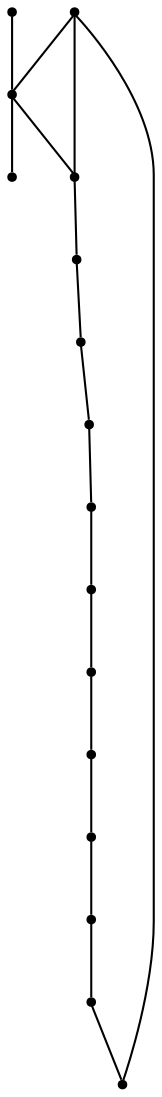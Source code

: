 graph {
  node [shape=point,comment="{\"directed\":false,\"doi\":\"10.1007/978-3-642-11805-0_10\",\"figure\":\"13 (9)\"}"]

  v0 [pos="1629.3366279069767,683.3291536417876"]
  v1 [pos="1616.3269738485646,682.2037267424845"]
  v2 [pos="1658.5458691974018,696.2713403788482"]
  v3 [pos="1682.6262507239053,722.0933208725671"]
  v4 [pos="1687.755046862225,734.0976412599739"]
  v5 [pos="1690.6322283900058,746.852203845978"]
  v6 [pos="1686.6917994299602,780.6770221970298"]
  v7 [pos="1616.3894860023674,832.3207923802464"]
  v8 [pos="1542.0216874943221,746.8522038459779"]
  v9 [pos="1545.023956955311,734.0976412599739"]
  v10 [pos="1550.0276651604229,722.0933208725671"]
  v11 [pos="1574.1080784997275,696.2713403788482"]
  v12 [pos="1603.3172561645506,683.3291536417877"]
  v13 [pos="1545.9621482671691,780.6770221970298"]
  v14 [pos="1654.7930721371672,883.83952219703"]
  v15 [pos="1579.737258183679,883.83952219703"]

  v0 -- v1 [id="-1",pos="1629.3366279069767,683.3291536417876 1625.4538341686125,682.5330449949288 1621.4290021743634,682.2036631410774 1616.3269738485646,682.2037267424845"]
  v13 -- v6 [id="-2",pos="1545.9621482671691,780.6770221970298 1686.6917994299602,780.6770221970298 1686.6917994299602,780.6770221970298 1686.6917994299602,780.6770221970298"]
  v15 -- v7 [id="-4",pos="1579.737258183679,883.83952219703 1616.3894860023674,832.3207923802464 1616.3894860023674,832.3207923802464 1616.3894860023674,832.3207923802464"]
  v7 -- v14 [id="-5",pos="1616.3894860023674,832.3207923802464 1654.7930721371672,883.83952219703 1654.7930721371672,883.83952219703 1654.7930721371672,883.83952219703"]
  v13 -- v8 [id="-8",pos="1545.9621482671691,780.6770221970298 1543.5842411393976,773.2903313046617 1542.2718633607376,765.412911031173 1542.2718633607376,757.2309358683501 1542.2718633607376,753.7547525176947 1542.5087569131158,750.3335399127916 1542.0216874943221,746.8522038459779"]
  v13 -- v7 [id="-9",pos="1545.9621482671691,780.6770221970298 1555.8624089425457,810.615045520799 1584.0819112090587,832.2582085956228 1616.3894860023674,832.3207923802464"]
  v7 -- v6 [id="-13",pos="1616.3894860023674,832.3207923802464 1650.3305546031017,832.2582085956228 1678.3803421044247,810.9301340182752 1686.6917994299602,780.6770221970298"]
  v6 -- v5 [id="-14",pos="1686.6917994299602,780.6770221970298 1690.9920691430034,773.7575824015465 1692.3834912677144,765.6557082306658 1692.3834912677144,757.2309358683501 1692.3834912677144,753.6635032665286 1692.1339976479521,750.1539652346565 1690.6322283900058,746.852203845978"]
  v1 -- v12 [id="-15",pos="1616.3269738485646,682.2037267424845 1612.550446029436,682.2036631410772 1607.8769974833376,682.6505564620534 1603.3172561645506,683.3291536417877"]
  v11 -- v10 [id="-16",pos="1574.1080784997275,696.2713403788482 1564.2791224212103,702.8723409945502 1556.3106803339335,711.954371127475 1550.0276651604229,722.0933208725671"]
  v10 -- v9 [id="-17",pos="1550.0276651604229,722.0933208725671 1548.814202442057,726.2730658200179 1547.1549332599614,730.2212748970396 1545.023956955311,734.0976412599739"]
  v9 -- v8 [id="-18",pos="1545.023956955311,734.0976412599739 1544.5308898872054,738.4021745056838 1543.5624039940417,742.633208961711 1542.0216874943221,746.8522038459779"]
  v12 -- v11 [id="-24",pos="1603.3172561645506,683.3291536417877 1592.5511198349554,685.5404931204174 1582.5695418356038,689.8895454462731 1574.1080784997275,696.2713403788482"]
  v5 -- v4 [id="-25",pos="1690.6322283900058,746.852203845978 1691.0272676690786,742.2743852626893 1690.0130071900671,737.9544786819206 1687.755046862225,734.0976412599739"]
  v4 -- v3 [id="-26",pos="1687.755046862225,734.0976412599739 1687.2583423266367,729.5817003027347 1685.508771309254,725.5329749221532 1682.6262507239053,722.0933208725671"]
  v3 -- v2 [id="-27",pos="1682.6262507239053,722.0933208725671 1677.654792629649,710.9772732045296 1669.3485998355575,701.8300786216486 1658.5458691974018,696.2713403788482"]
  v2 -- v0 [id="-28",pos="1658.5458691974018,696.2713403788482 1650.4903606195987,689.0767625575277 1640.329392806302,684.9358828988811 1629.3366279069767,683.3291536417876"]
}